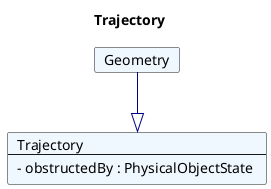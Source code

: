@startuml
Title Trajectory 

Card Trajectory #F0F8FF [
Trajectory
----
- obstructedBy : PhysicalObjectState 
]
Card Geometry #F0F8FF [
Geometry
]
Geometry --|> Trajectory  #00008B 
@enduml